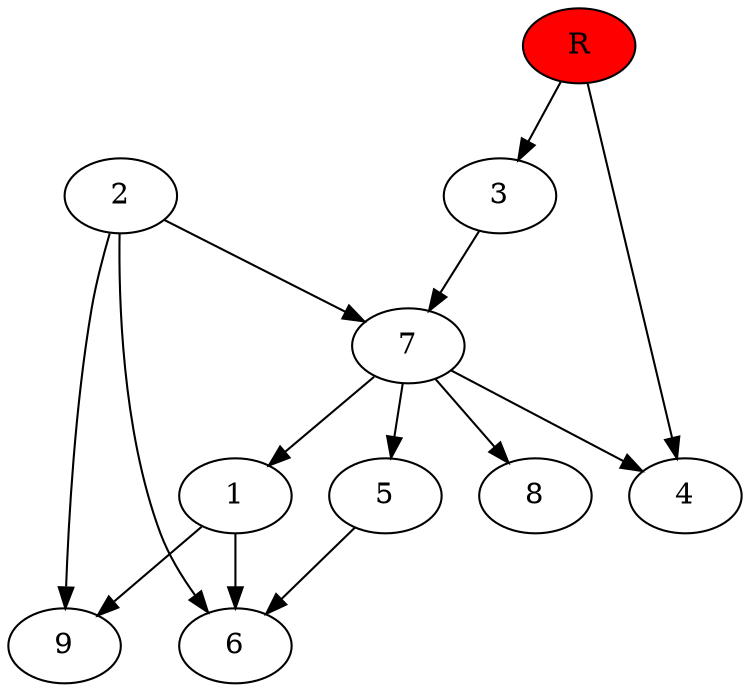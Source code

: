 digraph prb3009 {
	1
	2
	3
	4
	5
	6
	7
	8
	R [fillcolor="#ff0000" style=filled]
	1 -> 6
	1 -> 9
	2 -> 6
	2 -> 7
	2 -> 9
	3 -> 7
	5 -> 6
	7 -> 1
	7 -> 4
	7 -> 5
	7 -> 8
	R -> 3
	R -> 4
}
